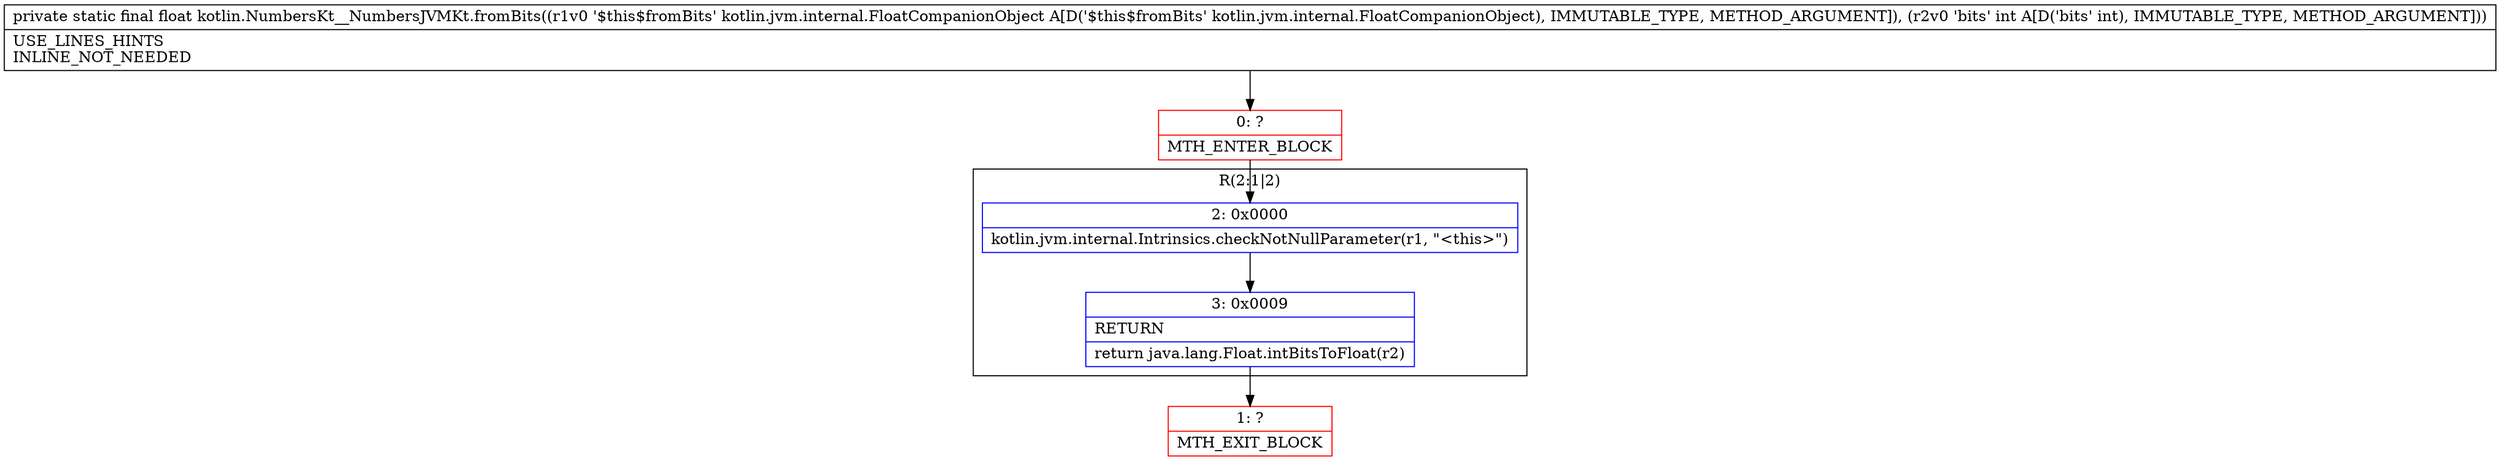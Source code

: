 digraph "CFG forkotlin.NumbersKt__NumbersJVMKt.fromBits(Lkotlin\/jvm\/internal\/FloatCompanionObject;I)F" {
subgraph cluster_Region_740922379 {
label = "R(2:1|2)";
node [shape=record,color=blue];
Node_2 [shape=record,label="{2\:\ 0x0000|kotlin.jvm.internal.Intrinsics.checkNotNullParameter(r1, \"\<this\>\")\l}"];
Node_3 [shape=record,label="{3\:\ 0x0009|RETURN\l|return java.lang.Float.intBitsToFloat(r2)\l}"];
}
Node_0 [shape=record,color=red,label="{0\:\ ?|MTH_ENTER_BLOCK\l}"];
Node_1 [shape=record,color=red,label="{1\:\ ?|MTH_EXIT_BLOCK\l}"];
MethodNode[shape=record,label="{private static final float kotlin.NumbersKt__NumbersJVMKt.fromBits((r1v0 '$this$fromBits' kotlin.jvm.internal.FloatCompanionObject A[D('$this$fromBits' kotlin.jvm.internal.FloatCompanionObject), IMMUTABLE_TYPE, METHOD_ARGUMENT]), (r2v0 'bits' int A[D('bits' int), IMMUTABLE_TYPE, METHOD_ARGUMENT]))  | USE_LINES_HINTS\lINLINE_NOT_NEEDED\l}"];
MethodNode -> Node_0;Node_2 -> Node_3;
Node_3 -> Node_1;
Node_0 -> Node_2;
}


